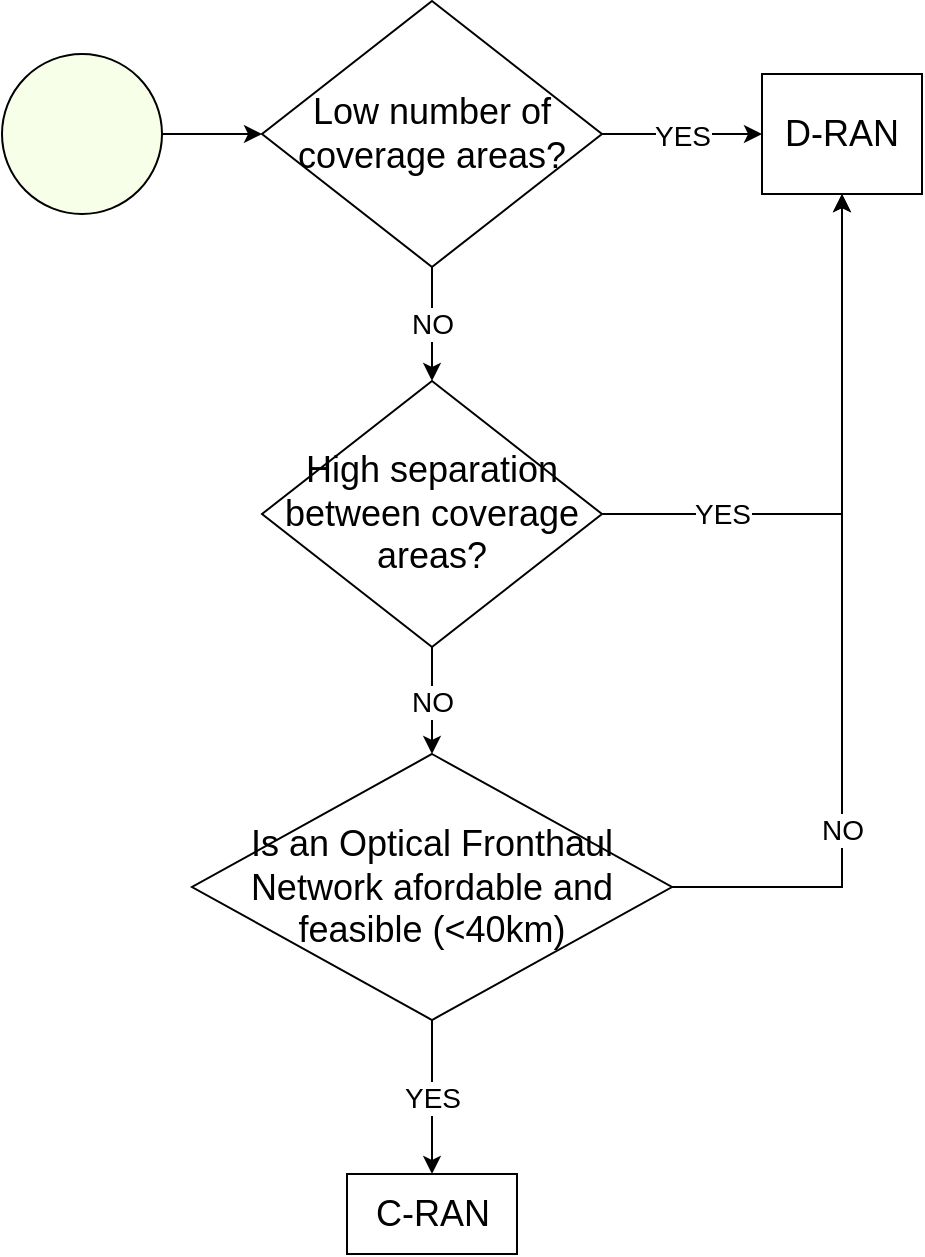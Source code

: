 <mxfile version="12.9.8" type="device"><diagram id="6a731a19-8d31-9384-78a2-239565b7b9f0" name="Page-1"><mxGraphModel dx="2473" dy="472" grid="1" gridSize="10" guides="1" tooltips="1" connect="1" arrows="1" fold="1" page="1" pageScale="1" pageWidth="1169" pageHeight="827" background="#ffffff" math="0" shadow="0"><root><mxCell id="0"/><mxCell id="1" parent="0"/><mxCell id="KJFWStolMtkRtLoBNyJO-150" value="" style="edgeStyle=orthogonalEdgeStyle;rounded=0;orthogonalLoop=1;jettySize=auto;html=1;fillColor=#FFFF33;" parent="1" source="KJFWStolMtkRtLoBNyJO-143" edge="1"><mxGeometry relative="1" as="geometry"><mxPoint x="-970" y="380" as="targetPoint"/></mxGeometry></mxCell><mxCell id="KJFWStolMtkRtLoBNyJO-143" value="" style="ellipse;whiteSpace=wrap;html=1;aspect=fixed;fillColor=#F8FFE8;" parent="1" vertex="1"><mxGeometry x="-1100" y="340" width="80" height="80" as="geometry"/></mxCell><mxCell id="kXJmj7hQBRqm0aVLOTG0-3" value="&lt;font style=&quot;font-size: 14px&quot;&gt;YES&lt;/font&gt;" style="edgeStyle=orthogonalEdgeStyle;rounded=0;orthogonalLoop=1;jettySize=auto;html=1;exitX=1;exitY=0.5;exitDx=0;exitDy=0;entryX=0;entryY=0.5;entryDx=0;entryDy=0;" parent="1" source="kXJmj7hQBRqm0aVLOTG0-1" edge="1"><mxGeometry relative="1" as="geometry"><mxPoint x="-720" y="380" as="targetPoint"/><mxPoint x="-730" y="380" as="sourcePoint"/></mxGeometry></mxCell><mxCell id="kXJmj7hQBRqm0aVLOTG0-1" value="&lt;span style=&quot;font-size: 18px&quot;&gt;Low number of coverage areas?&lt;/span&gt;" style="rhombus;whiteSpace=wrap;html=1;" parent="1" vertex="1"><mxGeometry x="-970" y="313.5" width="170" height="133" as="geometry"/></mxCell><mxCell id="kXJmj7hQBRqm0aVLOTG0-12" value="&lt;font style=&quot;font-size: 18px&quot;&gt;D-RAN&lt;br&gt;&lt;/font&gt;" style="rounded=0;whiteSpace=wrap;html=1;" parent="1" vertex="1"><mxGeometry x="-720" y="350" width="80" height="60" as="geometry"/></mxCell><mxCell id="SJ-SOGw-aK-_J3xKMFPW-26" value="&lt;font style=&quot;font-size: 14px&quot;&gt;NO&lt;/font&gt;" style="edgeStyle=orthogonalEdgeStyle;rounded=0;orthogonalLoop=1;jettySize=auto;html=1;" edge="1" parent="1" source="SJ-SOGw-aK-_J3xKMFPW-20" target="SJ-SOGw-aK-_J3xKMFPW-25"><mxGeometry relative="1" as="geometry"/></mxCell><mxCell id="SJ-SOGw-aK-_J3xKMFPW-20" value="&lt;span style=&quot;font-size: 18px&quot;&gt;High separation between coverage areas?&lt;/span&gt;" style="rhombus;whiteSpace=wrap;html=1;" vertex="1" parent="1"><mxGeometry x="-970" y="503.5" width="170" height="133" as="geometry"/></mxCell><mxCell id="SJ-SOGw-aK-_J3xKMFPW-25" value="&lt;span style=&quot;font-size: 18px&quot;&gt;Is an Optical Fronthaul&lt;br&gt;Network afordable and feasible (&amp;lt;40km)&lt;/span&gt;" style="rhombus;whiteSpace=wrap;html=1;" vertex="1" parent="1"><mxGeometry x="-1005" y="690" width="240" height="133" as="geometry"/></mxCell><mxCell id="SJ-SOGw-aK-_J3xKMFPW-21" value="&lt;font style=&quot;font-size: 14px&quot;&gt;NO&lt;/font&gt;" style="edgeStyle=orthogonalEdgeStyle;rounded=0;orthogonalLoop=1;jettySize=auto;html=1;exitX=0.5;exitY=1;exitDx=0;exitDy=0;entryX=0.5;entryY=0;entryDx=0;entryDy=0;" edge="1" parent="1" source="kXJmj7hQBRqm0aVLOTG0-1" target="SJ-SOGw-aK-_J3xKMFPW-20"><mxGeometry relative="1" as="geometry"><mxPoint x="-710" y="390" as="targetPoint"/><mxPoint x="-790" y="390" as="sourcePoint"/></mxGeometry></mxCell><mxCell id="SJ-SOGw-aK-_J3xKMFPW-22" value="&lt;font style=&quot;font-size: 14px&quot;&gt;YES&lt;/font&gt;" style="edgeStyle=orthogonalEdgeStyle;rounded=0;orthogonalLoop=1;jettySize=auto;html=1;exitX=1;exitY=0.5;exitDx=0;exitDy=0;entryX=0.5;entryY=1;entryDx=0;entryDy=0;" edge="1" parent="1" source="SJ-SOGw-aK-_J3xKMFPW-20" target="kXJmj7hQBRqm0aVLOTG0-12"><mxGeometry x="-0.572" relative="1" as="geometry"><mxPoint x="-680" y="420" as="targetPoint"/><mxPoint x="-770" y="470" as="sourcePoint"/><mxPoint as="offset"/></mxGeometry></mxCell><mxCell id="SJ-SOGw-aK-_J3xKMFPW-27" value="&lt;font style=&quot;font-size: 14px&quot;&gt;NO&lt;/font&gt;" style="edgeStyle=orthogonalEdgeStyle;rounded=0;orthogonalLoop=1;jettySize=auto;html=1;exitX=1;exitY=0.5;exitDx=0;exitDy=0;entryX=0.5;entryY=1;entryDx=0;entryDy=0;" edge="1" parent="1" source="SJ-SOGw-aK-_J3xKMFPW-25" target="kXJmj7hQBRqm0aVLOTG0-12"><mxGeometry x="-0.597" y="27" relative="1" as="geometry"><mxPoint x="-680" y="420" as="targetPoint"/><mxPoint x="-790" y="580" as="sourcePoint"/><mxPoint x="27" y="-27" as="offset"/></mxGeometry></mxCell><mxCell id="SJ-SOGw-aK-_J3xKMFPW-30" value="&lt;font style=&quot;font-size: 18px&quot;&gt;C-RAN&lt;/font&gt;" style="rounded=0;whiteSpace=wrap;html=1;" vertex="1" parent="1"><mxGeometry x="-927.5" y="900" width="85" height="40" as="geometry"/></mxCell><mxCell id="SJ-SOGw-aK-_J3xKMFPW-31" value="&lt;font style=&quot;font-size: 14px&quot;&gt;YES&lt;/font&gt;" style="edgeStyle=orthogonalEdgeStyle;rounded=0;orthogonalLoop=1;jettySize=auto;html=1;entryX=0.5;entryY=0;entryDx=0;entryDy=0;exitX=0.5;exitY=1;exitDx=0;exitDy=0;" edge="1" parent="1" source="SJ-SOGw-aK-_J3xKMFPW-25" target="SJ-SOGw-aK-_J3xKMFPW-30"><mxGeometry relative="1" as="geometry"><mxPoint x="-875" y="646.5" as="sourcePoint"/><mxPoint x="-875" y="700.0" as="targetPoint"/></mxGeometry></mxCell></root></mxGraphModel></diagram></mxfile>